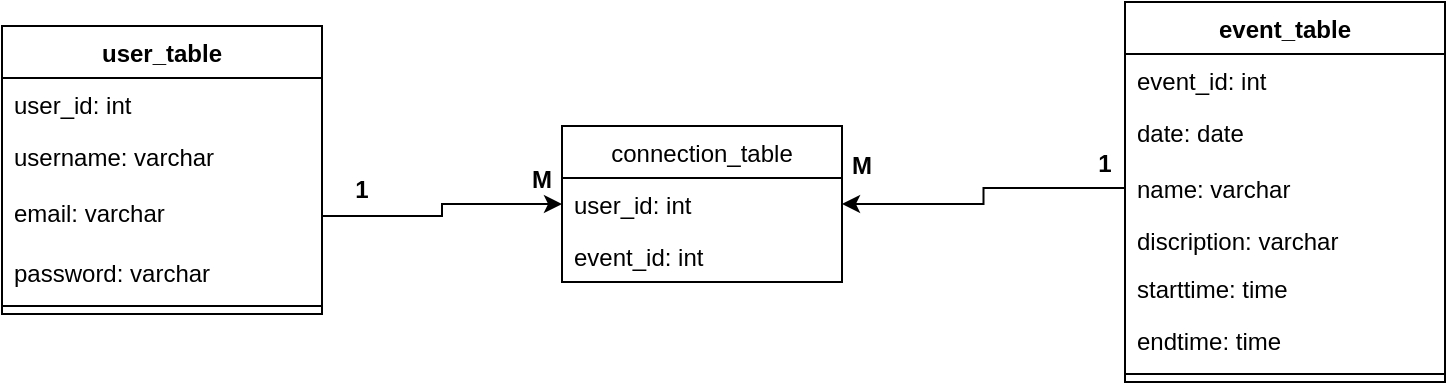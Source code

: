 <mxfile version="12.1.3" type="device" pages="1"><diagram id="Z4aPAiwqMPyScAEi5Dzq" name="Page-1"><mxGraphModel dx="1280" dy="664" grid="1" gridSize="10" guides="1" tooltips="1" connect="1" arrows="1" fold="1" page="1" pageScale="1" pageWidth="827" pageHeight="1169" math="0" shadow="0"><root><mxCell id="0"/><mxCell id="1" parent="0"/><mxCell id="SldKoYJ8twBxrTuqcY8m-13" value="user_table&#10;" style="swimlane;fontStyle=1;align=center;verticalAlign=top;childLayout=stackLayout;horizontal=1;startSize=26;horizontalStack=0;resizeParent=1;resizeParentMax=0;resizeLast=0;collapsible=1;marginBottom=0;" vertex="1" parent="1"><mxGeometry x="80" y="310" width="160" height="144" as="geometry"/></mxCell><mxCell id="SldKoYJ8twBxrTuqcY8m-21" value="user_id: int" style="text;strokeColor=none;fillColor=none;align=left;verticalAlign=top;spacingLeft=4;spacingRight=4;overflow=hidden;rotatable=0;points=[[0,0.5],[1,0.5]];portConstraint=eastwest;" vertex="1" parent="SldKoYJ8twBxrTuqcY8m-13"><mxGeometry y="26" width="160" height="26" as="geometry"/></mxCell><mxCell id="SldKoYJ8twBxrTuqcY8m-14" value="username: varchar" style="text;strokeColor=none;fillColor=none;align=left;verticalAlign=top;spacingLeft=4;spacingRight=4;overflow=hidden;rotatable=0;points=[[0,0.5],[1,0.5]];portConstraint=eastwest;" vertex="1" parent="SldKoYJ8twBxrTuqcY8m-13"><mxGeometry y="52" width="160" height="28" as="geometry"/></mxCell><mxCell id="SldKoYJ8twBxrTuqcY8m-22" value="email: varchar" style="text;strokeColor=none;fillColor=none;align=left;verticalAlign=top;spacingLeft=4;spacingRight=4;overflow=hidden;rotatable=0;points=[[0,0.5],[1,0.5]];portConstraint=eastwest;" vertex="1" parent="SldKoYJ8twBxrTuqcY8m-13"><mxGeometry y="80" width="160" height="30" as="geometry"/></mxCell><mxCell id="SldKoYJ8twBxrTuqcY8m-23" value="password: varchar" style="text;strokeColor=none;fillColor=none;align=left;verticalAlign=top;spacingLeft=4;spacingRight=4;overflow=hidden;rotatable=0;points=[[0,0.5],[1,0.5]];portConstraint=eastwest;" vertex="1" parent="SldKoYJ8twBxrTuqcY8m-13"><mxGeometry y="110" width="160" height="26" as="geometry"/></mxCell><mxCell id="SldKoYJ8twBxrTuqcY8m-15" value="" style="line;strokeWidth=1;fillColor=none;align=left;verticalAlign=middle;spacingTop=-1;spacingLeft=3;spacingRight=3;rotatable=0;labelPosition=right;points=[];portConstraint=eastwest;" vertex="1" parent="SldKoYJ8twBxrTuqcY8m-13"><mxGeometry y="136" width="160" height="8" as="geometry"/></mxCell><mxCell id="SldKoYJ8twBxrTuqcY8m-17" value="connection_table" style="swimlane;fontStyle=0;childLayout=stackLayout;horizontal=1;startSize=26;fillColor=none;horizontalStack=0;resizeParent=1;resizeParentMax=0;resizeLast=0;collapsible=1;marginBottom=0;" vertex="1" parent="1"><mxGeometry x="360" y="360" width="140" height="78" as="geometry"/></mxCell><mxCell id="SldKoYJ8twBxrTuqcY8m-18" value="user_id: int" style="text;strokeColor=none;fillColor=none;align=left;verticalAlign=top;spacingLeft=4;spacingRight=4;overflow=hidden;rotatable=0;points=[[0,0.5],[1,0.5]];portConstraint=eastwest;" vertex="1" parent="SldKoYJ8twBxrTuqcY8m-17"><mxGeometry y="26" width="140" height="26" as="geometry"/></mxCell><mxCell id="SldKoYJ8twBxrTuqcY8m-19" value="event_id: int" style="text;strokeColor=none;fillColor=none;align=left;verticalAlign=top;spacingLeft=4;spacingRight=4;overflow=hidden;rotatable=0;points=[[0,0.5],[1,0.5]];portConstraint=eastwest;" vertex="1" parent="SldKoYJ8twBxrTuqcY8m-17"><mxGeometry y="52" width="140" height="26" as="geometry"/></mxCell><mxCell id="SldKoYJ8twBxrTuqcY8m-27" value="event_table" style="swimlane;fontStyle=1;align=center;verticalAlign=top;childLayout=stackLayout;horizontal=1;startSize=26;horizontalStack=0;resizeParent=1;resizeParentMax=0;resizeLast=0;collapsible=1;marginBottom=0;" vertex="1" parent="1"><mxGeometry x="641.5" y="298" width="160" height="190" as="geometry"/></mxCell><mxCell id="SldKoYJ8twBxrTuqcY8m-28" value="event_id: int" style="text;strokeColor=none;fillColor=none;align=left;verticalAlign=top;spacingLeft=4;spacingRight=4;overflow=hidden;rotatable=0;points=[[0,0.5],[1,0.5]];portConstraint=eastwest;" vertex="1" parent="SldKoYJ8twBxrTuqcY8m-27"><mxGeometry y="26" width="160" height="26" as="geometry"/></mxCell><mxCell id="SldKoYJ8twBxrTuqcY8m-29" value="date: date" style="text;strokeColor=none;fillColor=none;align=left;verticalAlign=top;spacingLeft=4;spacingRight=4;overflow=hidden;rotatable=0;points=[[0,0.5],[1,0.5]];portConstraint=eastwest;" vertex="1" parent="SldKoYJ8twBxrTuqcY8m-27"><mxGeometry y="52" width="160" height="28" as="geometry"/></mxCell><mxCell id="SldKoYJ8twBxrTuqcY8m-40" value="name: varchar" style="text;strokeColor=none;fillColor=none;align=left;verticalAlign=top;spacingLeft=4;spacingRight=4;overflow=hidden;rotatable=0;points=[[0,0.5],[1,0.5]];portConstraint=eastwest;" vertex="1" parent="SldKoYJ8twBxrTuqcY8m-27"><mxGeometry y="80" width="160" height="26" as="geometry"/></mxCell><mxCell id="SldKoYJ8twBxrTuqcY8m-31" value="discription: varchar" style="text;strokeColor=none;fillColor=none;align=left;verticalAlign=top;spacingLeft=4;spacingRight=4;overflow=hidden;rotatable=0;points=[[0,0.5],[1,0.5]];portConstraint=eastwest;" vertex="1" parent="SldKoYJ8twBxrTuqcY8m-27"><mxGeometry y="106" width="160" height="24" as="geometry"/></mxCell><mxCell id="SldKoYJ8twBxrTuqcY8m-47" value="starttime: time" style="text;strokeColor=none;fillColor=none;align=left;verticalAlign=top;spacingLeft=4;spacingRight=4;overflow=hidden;rotatable=0;points=[[0,0.5],[1,0.5]];portConstraint=eastwest;" vertex="1" parent="SldKoYJ8twBxrTuqcY8m-27"><mxGeometry y="130" width="160" height="26" as="geometry"/></mxCell><mxCell id="SldKoYJ8twBxrTuqcY8m-46" value="endtime: time" style="text;strokeColor=none;fillColor=none;align=left;verticalAlign=top;spacingLeft=4;spacingRight=4;overflow=hidden;rotatable=0;points=[[0,0.5],[1,0.5]];portConstraint=eastwest;" vertex="1" parent="SldKoYJ8twBxrTuqcY8m-27"><mxGeometry y="156" width="160" height="26" as="geometry"/></mxCell><mxCell id="SldKoYJ8twBxrTuqcY8m-32" value="" style="line;strokeWidth=1;fillColor=none;align=left;verticalAlign=middle;spacingTop=-1;spacingLeft=3;spacingRight=3;rotatable=0;labelPosition=right;points=[];portConstraint=eastwest;" vertex="1" parent="SldKoYJ8twBxrTuqcY8m-27"><mxGeometry y="182" width="160" height="8" as="geometry"/></mxCell><mxCell id="SldKoYJ8twBxrTuqcY8m-49" style="edgeStyle=orthogonalEdgeStyle;rounded=0;orthogonalLoop=1;jettySize=auto;html=1;exitX=1;exitY=0.5;exitDx=0;exitDy=0;entryX=0;entryY=0.5;entryDx=0;entryDy=0;" edge="1" parent="1" source="SldKoYJ8twBxrTuqcY8m-22" target="SldKoYJ8twBxrTuqcY8m-18"><mxGeometry relative="1" as="geometry"/></mxCell><mxCell id="SldKoYJ8twBxrTuqcY8m-50" style="edgeStyle=orthogonalEdgeStyle;rounded=0;orthogonalLoop=1;jettySize=auto;html=1;exitX=0;exitY=0.5;exitDx=0;exitDy=0;entryX=1;entryY=0.5;entryDx=0;entryDy=0;" edge="1" parent="1" source="SldKoYJ8twBxrTuqcY8m-40" target="SldKoYJ8twBxrTuqcY8m-18"><mxGeometry relative="1" as="geometry"/></mxCell><mxCell id="SldKoYJ8twBxrTuqcY8m-52" value="1" style="text;align=center;fontStyle=1;verticalAlign=middle;spacingLeft=3;spacingRight=3;strokeColor=none;rotatable=0;points=[[0,0.5],[1,0.5]];portConstraint=eastwest;" vertex="1" parent="1"><mxGeometry x="220" y="378" width="80" height="26" as="geometry"/></mxCell><mxCell id="SldKoYJ8twBxrTuqcY8m-54" value="1" style="text;align=center;fontStyle=1;verticalAlign=middle;spacingLeft=3;spacingRight=3;strokeColor=none;rotatable=0;points=[[0,0.5],[1,0.5]];portConstraint=eastwest;" vertex="1" parent="1"><mxGeometry x="621.5" y="368" width="20" height="20" as="geometry"/></mxCell><mxCell id="SldKoYJ8twBxrTuqcY8m-55" value="М&#10;" style="text;align=center;fontStyle=1;verticalAlign=middle;spacingLeft=3;spacingRight=3;strokeColor=none;rotatable=0;points=[[0,0.5],[1,0.5]];portConstraint=eastwest;" vertex="1" parent="1"><mxGeometry x="340" y="388" width="20" height="10" as="geometry"/></mxCell><mxCell id="SldKoYJ8twBxrTuqcY8m-56" value="М&#10;" style="text;align=center;fontStyle=1;verticalAlign=middle;spacingLeft=3;spacingRight=3;strokeColor=none;rotatable=0;points=[[0,0.5],[1,0.5]];portConstraint=eastwest;" vertex="1" parent="1"><mxGeometry x="500" y="381" width="20" height="10" as="geometry"/></mxCell></root></mxGraphModel></diagram></mxfile>